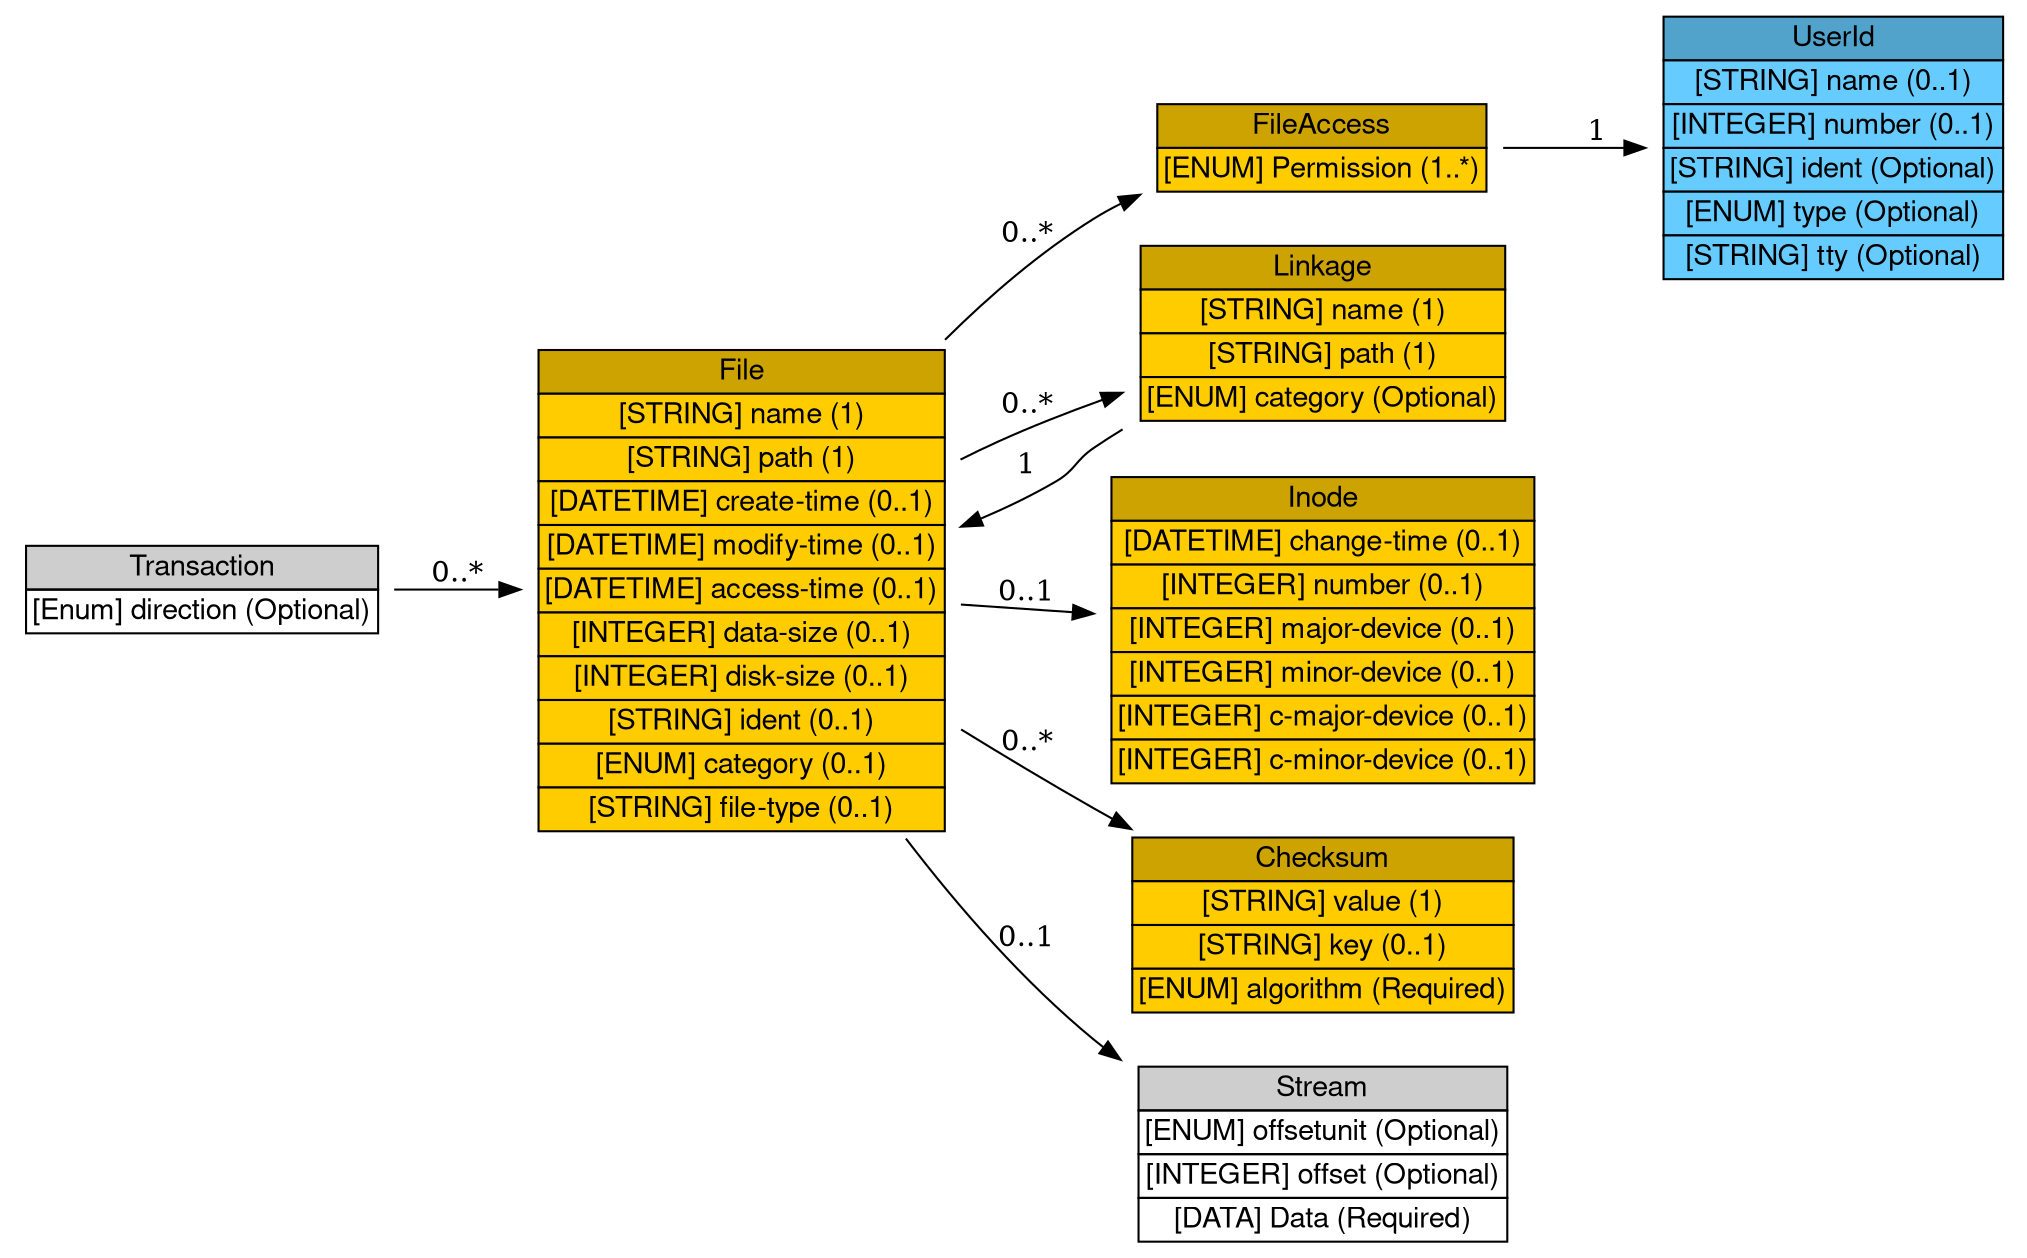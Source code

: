 digraph Transaction {
	graph [bb="0,0,952,596",
		rankdir=LR
	];
	node [label="\N"];
	Transaction	 [height=0.69444,
		label=<<table BORDER="0" CELLBORDER="1" CELLSPACING="0"> <tr> <td BGCOLOR="#CECECE" HREF="/idmef_parser/IDMEFv2/Transaction.html" TITLE="The Transaction class contains specific information about the data exchange during the attack."><FONT FACE="Nimbus Sans L">Transaction</FONT></td> </tr>" %<tr><td  HREF="/idmef_parser/IDMEFv2/Transaction.html" TITLE="Direction of the attack source &lt;-&gt; target"><FONT FACE="Nimbus Sans L">[Enum] direction (Optional)</FONT></td></tr>%</table>>,
		pos="92.5,317",
		shape=plaintext,
		width=2.5694];
	File	 [height=3.3194,
		label=<<table BORDER="0" CELLBORDER="1" CELLSPACING="0"> <tr> <td BGCOLOR="#cca300" HREF="/idmef_parser/IDMEFv2/File.html" TITLE="The File class provides specific information about a file or other file-like object that has been created, deleted, or modified on the target. The description can provide either the file settings prior to the event or the file settings at the time of the event, as specified using the &quot;category&quot; attribute. "><FONT FACE="Nimbus Sans L">File</FONT></td> </tr>" %<tr><td BGCOLOR="#FFCC00"  HREF="/idmef_parser/IDMEFv2/File.html" TITLE="The name of the file to which the alert applies, not including the path to the file."><FONT FACE="Nimbus Sans L">[STRING] name (1)</FONT></td></tr>%<tr><td BGCOLOR="#FFCC00"  HREF="/idmef_parser/IDMEFv2/File.html" TITLE="The full path to the file, including the name.  The path name should be represented in as &quot;universal&quot; a manner as possible, to facilitate processing of the alert."><FONT FACE="Nimbus Sans L">[STRING] path (1)</FONT></td></tr>%<tr><td BGCOLOR="#FFCC00"  HREF="/idmef_parser/IDMEFv2/File.html" TITLE="Time the file was created.  Note that this is *not* the Unix &quot;st_ctime&quot; file attribute (which is not file creation time).  The Unix &quot;st_ctime&quot; attribute is contained in the &quot;Inode&quot; class."><FONT FACE="Nimbus Sans L">[DATETIME] create-time (0..1)</FONT></td></tr>%<tr><td BGCOLOR="#FFCC00"  HREF="/idmef_parser/IDMEFv2/File.html" TITLE="Time the file was last modified."><FONT FACE="Nimbus Sans L">[DATETIME] modify-time (0..1)</FONT></td></tr>%<tr><td BGCOLOR="#FFCC00"  HREF="/idmef_parser/IDMEFv2/File.html" TITLE="Time the file was last accessed."><FONT FACE="Nimbus Sans L">[DATETIME] access-time (0..1)</FONT></td></tr>%<tr><td BGCOLOR="#FFCC00"  HREF="/idmef_parser/IDMEFv2/File.html" TITLE="The size of the data, in bytes.  Typically what is meant when referring to file size.  On Unix UFS file systems, this value corresponds to stat.st_size.  On Windows NTFS, this value corresponds to Valid Data Length (VDL)."><FONT FACE="Nimbus Sans L">[INTEGER] data-size (0..1)</FONT></td></tr>%<tr><td BGCOLOR="#FFCC00"  HREF="/idmef_parser/IDMEFv2/File.html" TITLE="The physical space on disk consumed by the file, in bytes.  On Unix UFS file systems, this value corresponds to 512 * stat.st_blocks.  On Windows NTFS, this value corresponds to End of File (EOF)."><FONT FACE="Nimbus Sans L">[INTEGER] disk-size (0..1)</FONT></td></tr>%<tr><td BGCOLOR="#FFCC00"  HREF="/idmef_parser/IDMEFv2/File.html" TITLE="A unique identifier for this file; see Section 3.2.9."><FONT FACE="Nimbus Sans L">[STRING] ident (0..1)</FONT></td></tr>%<tr><td BGCOLOR="#FFCC00"  HREF="/idmef_parser/IDMEFv2/File.html" TITLE="The type of file system the file resides on.  This attribute governs how path names and other attributes are interpreted."><FONT FACE="Nimbus Sans L">[ENUM] category (0..1)</FONT></td></tr>%<tr><td BGCOLOR="#FFCC00"  HREF="/idmef_parser/IDMEFv2/File.html" TITLE="The type of file, as a mime-type."><FONT FACE="Nimbus Sans L">[STRING] file-type (0..1)</FONT></td></tr>%</table>>,
		pos="348.5,317",
		shape=plaintext,
		width=2.9028];
	Transaction -> File	 [label="0..*",
		lp="214.5,324.5",
		pos="e,243.89,317 185.28,317 201.04,317 217.58,317 233.82,317"];
	FileAccess	 [height=0.69444,
		label=<<table BORDER="0" CELLBORDER="1" CELLSPACING="0"> <tr> <td BGCOLOR="#cca300" HREF="/idmef_parser/IDMEFv2/FileAccess.html" TITLE="The FileAccess class represents the access permissions on a file. The representation is intended to be useful across operating systems. "><FONT FACE="Nimbus Sans L">FileAccess</FONT></td> </tr>" %<tr><td BGCOLOR="#FFCC00"  HREF="/idmef_parser/IDMEFv2/FileAccess.html" TITLE="Level of access allowed.  The permitted values are shown below.  There is no default value.  (See also Section 10.)"><FONT FACE="Nimbus Sans L">[ENUM] Permission (1..*)</FONT></td></tr>%</table>>,
		pos="621,529",
		shape=plaintext,
		width=2.4028];
	File -> FileAccess	 [label="0..*",
		lp="482.5,487.5",
		pos="e,534.3,506.67 441.83,436.53 463.06,458.25 486.84,479.05 512,495 516.13,497.62 520.47,500.04 524.94,502.29"];
	Linkage	 [height=1.2778,
		label=<<table BORDER="0" CELLBORDER="1" CELLSPACING="0"> <tr> <td BGCOLOR="#cca300" HREF="/idmef_parser/IDMEFv2/Linkage.html" TITLE="The Linkage class represents file system connections between the file described in the &lt;File&gt; element and other objects in the file system. For example, if the &lt;File&gt; element is a symbolic link or shortcut, then the &lt;Linkage&gt; element should contain the name of the object the link points to. Further information can be provided about the object in the &lt;Linkage&gt; element with another &lt;File&gt; element, if appropriate. "><FONT FACE="Nimbus Sans L">Linkage</FONT></td> </tr>" %<tr><td BGCOLOR="#FFCC00"  HREF="/idmef_parser/IDMEFv2/Linkage.html" TITLE="The name of the file system object, not including the path."><FONT FACE="Nimbus Sans L">[STRING] name (1)</FONT></td></tr>%<tr><td BGCOLOR="#FFCC00"  HREF="/idmef_parser/IDMEFv2/Linkage.html" TITLE="The full path to the file system object, including the name.  The path name should be represented in as &quot;universal&quot; a manner as possible, to facilitate processing of the alert."><FONT FACE="Nimbus Sans L">[STRING] path (1)</FONT></td></tr>%<tr><td BGCOLOR="#FFCC00"  HREF="/idmef_parser/IDMEFv2/Linkage.html" TITLE="Section 10.)"><FONT FACE="Nimbus Sans L">[ENUM] category (Optional)</FONT></td></tr>%</table>>,
		pos="621,440",
		shape=plaintext,
		width=2.6389];
	File -> Linkage	 [label="0..*",
		lp="482.5,416.5",
		pos="e,525.65,420.53 453.04,392.03 459.01,395.25 465.02,398.27 471,401 485.06,407.41 500.36,412.9 515.63,417.58"];
	Inode	 [height=2.1528,
		label=<<table BORDER="0" CELLBORDER="1" CELLSPACING="0"> <tr> <td BGCOLOR="#cca300" HREF="/idmef_parser/IDMEFv2/Inode.html" TITLE="The Inode class is used to represent the additional information contained in a Unix file system i-node. "><FONT FACE="Nimbus Sans L">Inode</FONT></td> </tr>" %<tr><td BGCOLOR="#FFCC00"  HREF="/idmef_parser/IDMEFv2/Inode.html" TITLE="The time of the last inode change, given by the st_ctime element of &quot;struct stat&quot;."><FONT FACE="Nimbus Sans L">[DATETIME] change-time (0..1)</FONT></td></tr>%<tr><td BGCOLOR="#FFCC00"  HREF="/idmef_parser/IDMEFv2/Inode.html" TITLE="The inode number."><FONT FACE="Nimbus Sans L">[INTEGER] number (0..1)</FONT></td></tr>%<tr><td BGCOLOR="#FFCC00"  HREF="/idmef_parser/IDMEFv2/Inode.html" TITLE="The major device number of the device the file resides on."><FONT FACE="Nimbus Sans L">[INTEGER] major-device (0..1)</FONT></td></tr>%<tr><td BGCOLOR="#FFCC00"  HREF="/idmef_parser/IDMEFv2/Inode.html" TITLE="The minor device number of the device the file resides on."><FONT FACE="Nimbus Sans L">[INTEGER] minor-device (0..1)</FONT></td></tr>%<tr><td BGCOLOR="#FFCC00"  HREF="/idmef_parser/IDMEFv2/Inode.html" TITLE="The major device of the file itself, if it is a character special device."><FONT FACE="Nimbus Sans L">[INTEGER] c-major-device (0..1)</FONT></td></tr>%<tr><td BGCOLOR="#FFCC00"  HREF="/idmef_parser/IDMEFv2/Inode.html" TITLE="The minor device of the file itself, if it is a character special device."><FONT FACE="Nimbus Sans L">[INTEGER] c-minor-device (0..1)</FONT></td></tr>%</table>>,
		pos="621,298",
		shape=plaintext,
		width=3.0278];
	File -> Inode	 [label="0..1",
		lp="482.5,315.5",
		pos="e,511.73,305.62 453.08,309.71 468.99,308.6 485.51,307.45 501.7,306.32"];
	Checksum	 [height=1.2778,
		label=<<table BORDER="0" CELLBORDER="1" CELLSPACING="0"> <tr> <td BGCOLOR="#cca300" HREF="/idmef_parser/IDMEFv2/Checksum.html" TITLE="The Checksum class represents checksum information associated with the file. This checksum information can be provided by file integrity checkers, among others. "><FONT FACE="Nimbus Sans L">Checksum</FONT></td> </tr>" %<tr><td BGCOLOR="#FFCC00"  HREF="/idmef_parser/IDMEFv2/Checksum.html" TITLE="The value of the checksum."><FONT FACE="Nimbus Sans L">[STRING] value (1)</FONT></td></tr>%<tr><td BGCOLOR="#FFCC00"  HREF="/idmef_parser/IDMEFv2/Checksum.html" TITLE="The key to the checksum, if appropriate."><FONT FACE="Nimbus Sans L">[STRING] key (0..1)</FONT></td></tr>%<tr><td BGCOLOR="#FFCC00"  HREF="/idmef_parser/IDMEFv2/Checksum.html" TITLE="default value.  (See also Section 10.)"><FONT FACE="Nimbus Sans L">[ENUM] algorithm (Required)</FONT></td></tr>%</table>>,
		pos="621,156",
		shape=plaintext,
		width=2.75];
	File -> Checksum	 [label="0..*",
		lp="482.5,240.5",
		pos="e,529.65,202.1 453.12,247.71 472.5,235.48 492.71,223.12 512,212 514.86,210.35 517.77,208.7 520.72,207.05"];
	Stream	 [height=1.2778,
		label=<<table BORDER="0" CELLBORDER="1" CELLSPACING="0"> <tr> <td BGCOLOR="#CECECE" HREF="/idmef_parser/IDMEFv2/Stream.html" TITLE="The Stram class contains specific information about the content of a file"><FONT FACE="Nimbus Sans L">Stream</FONT></td> </tr>" %<tr><td  HREF="/idmef_parser/IDMEFv2/Stream.html" TITLE=""><FONT FACE="Nimbus Sans L">[ENUM] offsetunit (Optional)</FONT></td></tr>%<tr><td  HREF="/idmef_parser/IDMEFv2/Stream.html" TITLE="Amount of units (determined by the offsetunit attribute) to seek into the File"><FONT FACE="Nimbus Sans L">[INTEGER] offset (Optional)</FONT></td></tr>%<tr><td  HREF="/idmef_parser/IDMEFv2/Stream.html" TITLE="Content of the file"><FONT FACE="Nimbus Sans L">[DATA] Data (Required)</FONT></td></tr>%</table>>,
		pos="621,46",
		shape=plaintext,
		width=2.6806];
	File -> Stream	 [label="0..1",
		lp="482.5,143.5",
		pos="e,524.32,91.613 423.95,197.36 449.14,163.43 479.22,128.34 512,101 513.34,99.88 514.71,98.775 516.11,97.686"];
	UserId	 [height=1.8611,
		label=<<table BORDER="0" CELLBORDER="1" CELLSPACING="0"> <tr> <td BGCOLOR="#52a3cc" HREF="/idmef_parser/IDMEFv2/UserId.html" TITLE="The UserId class provides specific information about a user. More than one UserId can be used within the User class to indicate attempts to transition from one user to another, or to provide complete information about a user&#39;s (or process&#39;) privileges. "><FONT FACE="Nimbus Sans L">UserId</FONT></td> </tr>" %<tr><td BGCOLOR="#66CCFF"  HREF="/idmef_parser/IDMEFv2/UserId.html" TITLE="A user or group name."><FONT FACE="Nimbus Sans L">[STRING] name (0..1)</FONT></td></tr>%<tr><td BGCOLOR="#66CCFF"  HREF="/idmef_parser/IDMEFv2/UserId.html" TITLE="A user or group number."><FONT FACE="Nimbus Sans L">[INTEGER] number (0..1)</FONT></td></tr>%<tr><td BGCOLOR="#66CCFF"  HREF="/idmef_parser/IDMEFv2/UserId.html" TITLE="A unique identifier for the user id, see Section 3.2.9."><FONT FACE="Nimbus Sans L">[STRING] ident (Optional)</FONT></td></tr>%<tr><td BGCOLOR="#66CCFF"  HREF="/idmef_parser/IDMEFv2/UserId.html" TITLE="The type of user information represented.  The permitted values for this attribute are shown below.  The default value is &quot;original-user&quot;.  (See also Section 10.)"><FONT FACE="Nimbus Sans L">[ENUM] type (Optional)</FONT></td></tr>%<tr><td BGCOLOR="#66CCFF"  HREF="/idmef_parser/IDMEFv2/UserId.html" TITLE="The tty the user is using."><FONT FACE="Nimbus Sans L">[STRING] tty (Optional)</FONT></td></tr>%</table>>,
		pos="863,529",
		shape=plaintext,
		width=2.4722];
	FileAccess -> UserId	 [label=1,
		lp="752,536.5",
		pos="e,773.66,529 707.68,529 725.76,529 744.96,529 763.46,529"];
	Linkage -> File	 [label=1,
		lp="482.5,389.5",
		pos="e,453.08,364.2 525.63,396.95 505.2,387.73 483.42,377.9 462.37,368.4"];
}

